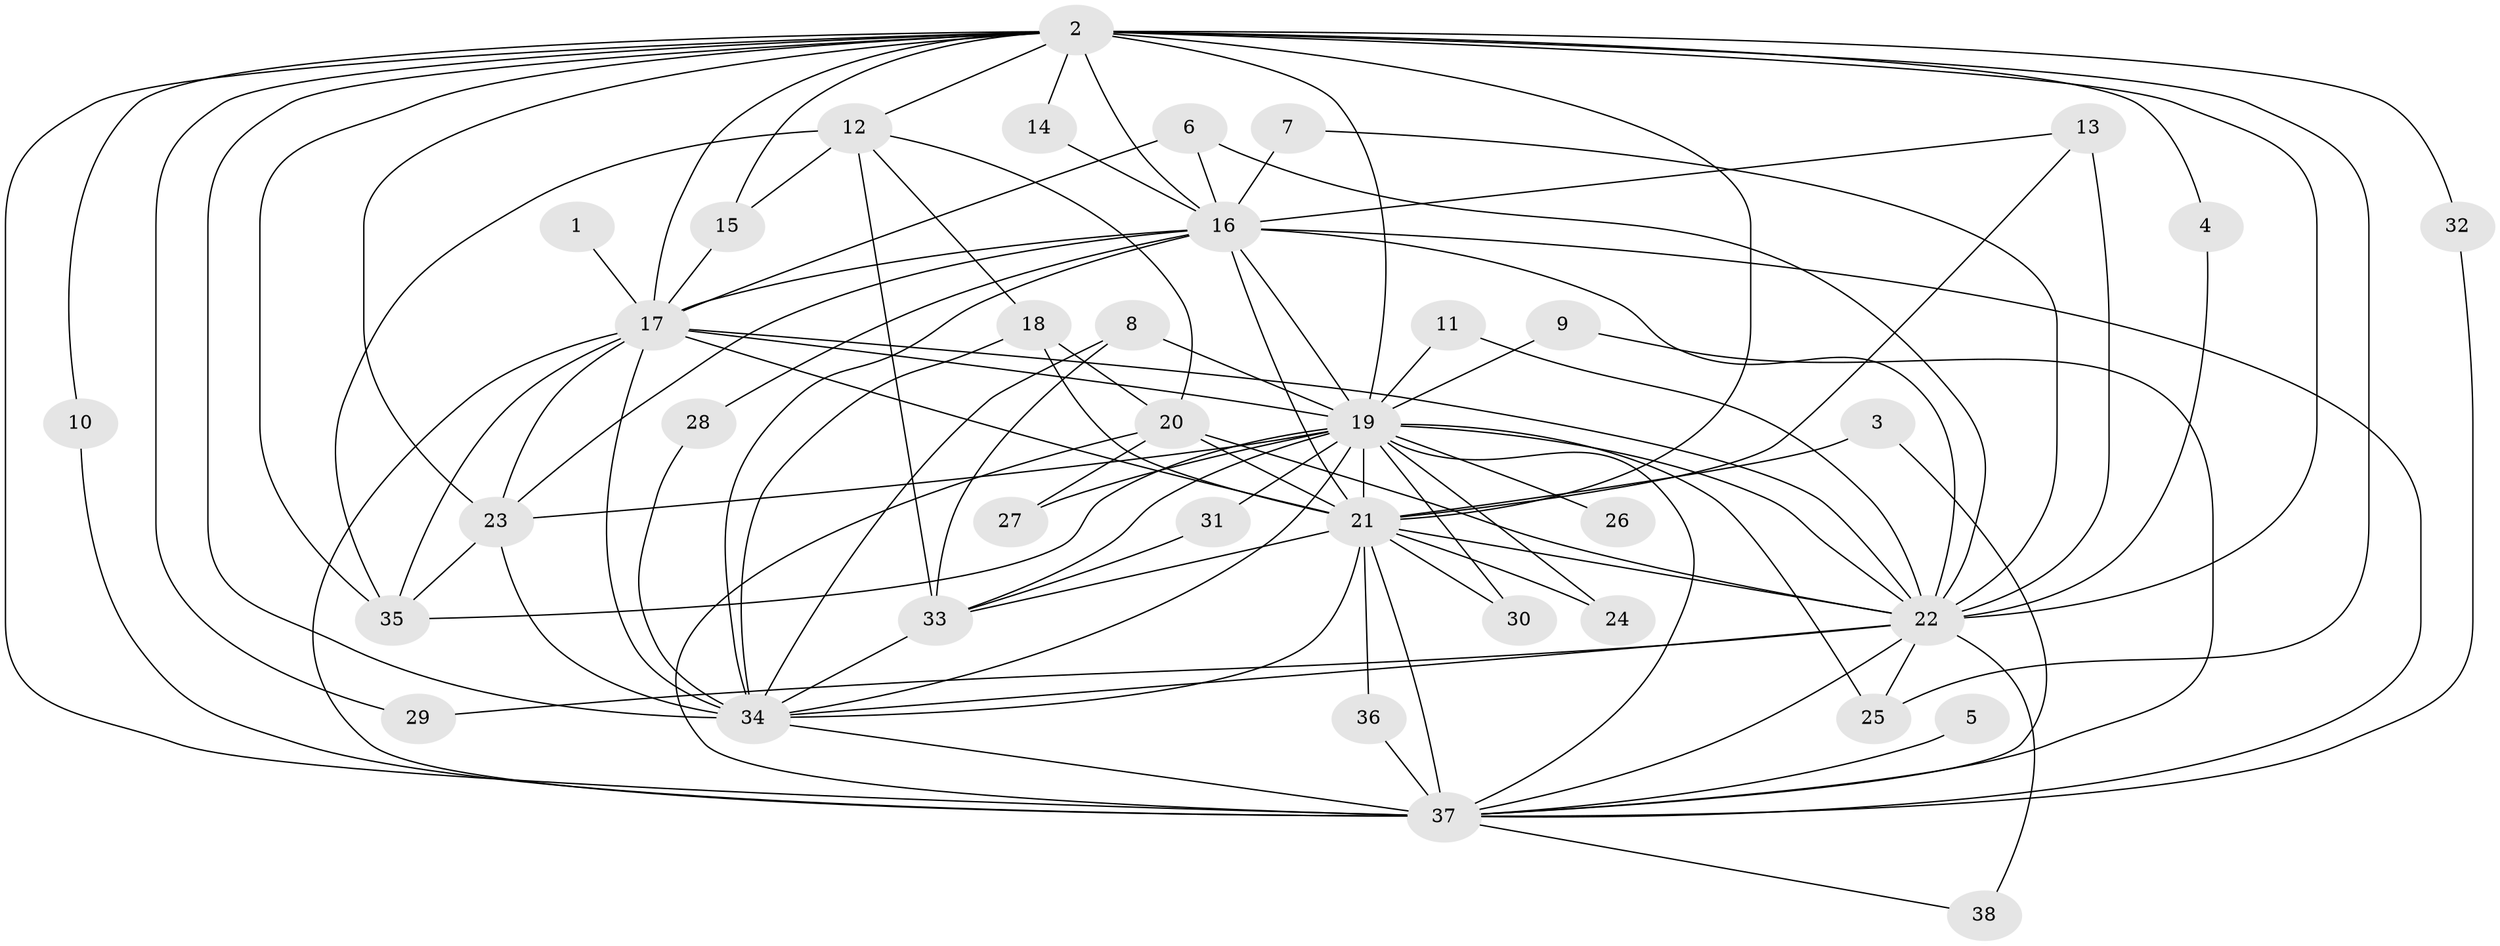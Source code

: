 // original degree distribution, {16: 0.02666666666666667, 18: 0.02666666666666667, 20: 0.02666666666666667, 22: 0.013333333333333334, 14: 0.013333333333333334, 15: 0.013333333333333334, 19: 0.013333333333333334, 2: 0.56, 3: 0.18666666666666668, 7: 0.02666666666666667, 5: 0.02666666666666667, 6: 0.013333333333333334, 4: 0.05333333333333334}
// Generated by graph-tools (version 1.1) at 2025/25/03/09/25 03:25:40]
// undirected, 38 vertices, 101 edges
graph export_dot {
graph [start="1"]
  node [color=gray90,style=filled];
  1;
  2;
  3;
  4;
  5;
  6;
  7;
  8;
  9;
  10;
  11;
  12;
  13;
  14;
  15;
  16;
  17;
  18;
  19;
  20;
  21;
  22;
  23;
  24;
  25;
  26;
  27;
  28;
  29;
  30;
  31;
  32;
  33;
  34;
  35;
  36;
  37;
  38;
  1 -- 17 [weight=1.0];
  2 -- 4 [weight=1.0];
  2 -- 10 [weight=1.0];
  2 -- 12 [weight=1.0];
  2 -- 14 [weight=1.0];
  2 -- 15 [weight=1.0];
  2 -- 16 [weight=2.0];
  2 -- 17 [weight=3.0];
  2 -- 19 [weight=5.0];
  2 -- 21 [weight=2.0];
  2 -- 22 [weight=4.0];
  2 -- 23 [weight=1.0];
  2 -- 25 [weight=1.0];
  2 -- 29 [weight=1.0];
  2 -- 32 [weight=1.0];
  2 -- 34 [weight=3.0];
  2 -- 35 [weight=2.0];
  2 -- 37 [weight=2.0];
  3 -- 21 [weight=1.0];
  3 -- 37 [weight=1.0];
  4 -- 22 [weight=1.0];
  5 -- 37 [weight=1.0];
  6 -- 16 [weight=1.0];
  6 -- 17 [weight=1.0];
  6 -- 22 [weight=1.0];
  7 -- 16 [weight=1.0];
  7 -- 22 [weight=1.0];
  8 -- 19 [weight=1.0];
  8 -- 33 [weight=1.0];
  8 -- 34 [weight=1.0];
  9 -- 19 [weight=1.0];
  9 -- 37 [weight=1.0];
  10 -- 37 [weight=1.0];
  11 -- 19 [weight=1.0];
  11 -- 22 [weight=1.0];
  12 -- 15 [weight=1.0];
  12 -- 18 [weight=1.0];
  12 -- 20 [weight=1.0];
  12 -- 33 [weight=2.0];
  12 -- 35 [weight=1.0];
  13 -- 16 [weight=1.0];
  13 -- 21 [weight=1.0];
  13 -- 22 [weight=2.0];
  14 -- 16 [weight=1.0];
  15 -- 17 [weight=1.0];
  16 -- 17 [weight=3.0];
  16 -- 19 [weight=2.0];
  16 -- 21 [weight=1.0];
  16 -- 22 [weight=1.0];
  16 -- 23 [weight=1.0];
  16 -- 28 [weight=1.0];
  16 -- 34 [weight=1.0];
  16 -- 37 [weight=1.0];
  17 -- 19 [weight=3.0];
  17 -- 21 [weight=1.0];
  17 -- 22 [weight=1.0];
  17 -- 23 [weight=1.0];
  17 -- 34 [weight=2.0];
  17 -- 35 [weight=1.0];
  17 -- 37 [weight=1.0];
  18 -- 20 [weight=2.0];
  18 -- 21 [weight=1.0];
  18 -- 34 [weight=1.0];
  19 -- 21 [weight=3.0];
  19 -- 22 [weight=2.0];
  19 -- 23 [weight=1.0];
  19 -- 24 [weight=1.0];
  19 -- 25 [weight=1.0];
  19 -- 26 [weight=2.0];
  19 -- 27 [weight=1.0];
  19 -- 30 [weight=1.0];
  19 -- 31 [weight=1.0];
  19 -- 33 [weight=1.0];
  19 -- 34 [weight=3.0];
  19 -- 35 [weight=1.0];
  19 -- 37 [weight=2.0];
  20 -- 21 [weight=1.0];
  20 -- 22 [weight=2.0];
  20 -- 27 [weight=1.0];
  20 -- 37 [weight=1.0];
  21 -- 22 [weight=1.0];
  21 -- 24 [weight=1.0];
  21 -- 30 [weight=1.0];
  21 -- 33 [weight=1.0];
  21 -- 34 [weight=1.0];
  21 -- 36 [weight=1.0];
  21 -- 37 [weight=2.0];
  22 -- 25 [weight=1.0];
  22 -- 29 [weight=1.0];
  22 -- 34 [weight=1.0];
  22 -- 37 [weight=1.0];
  22 -- 38 [weight=1.0];
  23 -- 34 [weight=1.0];
  23 -- 35 [weight=1.0];
  28 -- 34 [weight=1.0];
  31 -- 33 [weight=1.0];
  32 -- 37 [weight=1.0];
  33 -- 34 [weight=1.0];
  34 -- 37 [weight=2.0];
  36 -- 37 [weight=1.0];
  37 -- 38 [weight=1.0];
}
